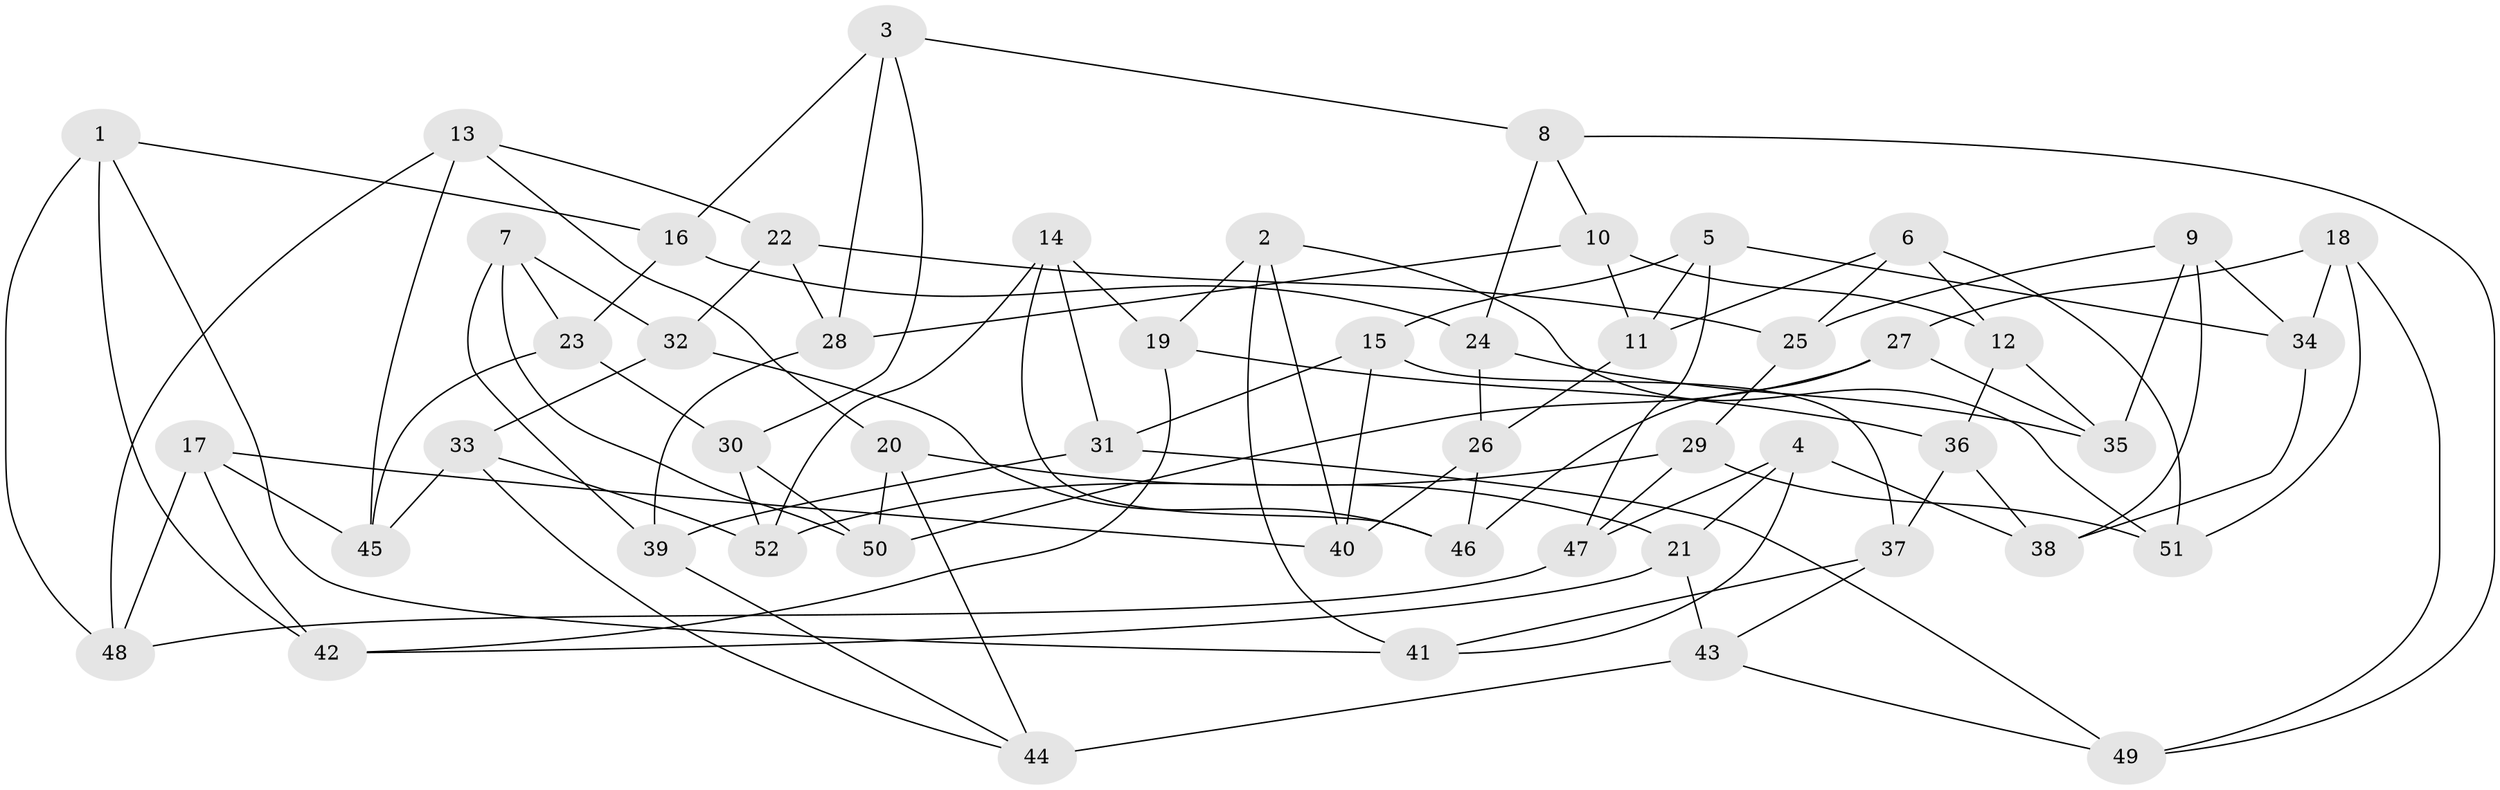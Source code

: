 // coarse degree distribution, {4: 0.5384615384615384, 6: 0.11538461538461539, 3: 0.11538461538461539, 5: 0.11538461538461539, 8: 0.038461538461538464, 7: 0.07692307692307693}
// Generated by graph-tools (version 1.1) at 2025/01/03/04/25 22:01:36]
// undirected, 52 vertices, 104 edges
graph export_dot {
graph [start="1"]
  node [color=gray90,style=filled];
  1;
  2;
  3;
  4;
  5;
  6;
  7;
  8;
  9;
  10;
  11;
  12;
  13;
  14;
  15;
  16;
  17;
  18;
  19;
  20;
  21;
  22;
  23;
  24;
  25;
  26;
  27;
  28;
  29;
  30;
  31;
  32;
  33;
  34;
  35;
  36;
  37;
  38;
  39;
  40;
  41;
  42;
  43;
  44;
  45;
  46;
  47;
  48;
  49;
  50;
  51;
  52;
  1 -- 48;
  1 -- 42;
  1 -- 16;
  1 -- 41;
  2 -- 19;
  2 -- 51;
  2 -- 40;
  2 -- 41;
  3 -- 28;
  3 -- 8;
  3 -- 16;
  3 -- 30;
  4 -- 38;
  4 -- 21;
  4 -- 41;
  4 -- 47;
  5 -- 34;
  5 -- 11;
  5 -- 15;
  5 -- 47;
  6 -- 25;
  6 -- 12;
  6 -- 51;
  6 -- 11;
  7 -- 32;
  7 -- 39;
  7 -- 50;
  7 -- 23;
  8 -- 49;
  8 -- 24;
  8 -- 10;
  9 -- 34;
  9 -- 38;
  9 -- 25;
  9 -- 35;
  10 -- 12;
  10 -- 28;
  10 -- 11;
  11 -- 26;
  12 -- 36;
  12 -- 35;
  13 -- 20;
  13 -- 22;
  13 -- 48;
  13 -- 45;
  14 -- 31;
  14 -- 46;
  14 -- 52;
  14 -- 19;
  15 -- 37;
  15 -- 40;
  15 -- 31;
  16 -- 23;
  16 -- 24;
  17 -- 48;
  17 -- 40;
  17 -- 45;
  17 -- 42;
  18 -- 49;
  18 -- 27;
  18 -- 34;
  18 -- 51;
  19 -- 42;
  19 -- 36;
  20 -- 21;
  20 -- 50;
  20 -- 44;
  21 -- 42;
  21 -- 43;
  22 -- 32;
  22 -- 28;
  22 -- 25;
  23 -- 30;
  23 -- 45;
  24 -- 26;
  24 -- 35;
  25 -- 29;
  26 -- 40;
  26 -- 46;
  27 -- 35;
  27 -- 46;
  27 -- 50;
  28 -- 39;
  29 -- 51;
  29 -- 52;
  29 -- 47;
  30 -- 50;
  30 -- 52;
  31 -- 49;
  31 -- 39;
  32 -- 33;
  32 -- 46;
  33 -- 45;
  33 -- 44;
  33 -- 52;
  34 -- 38;
  36 -- 38;
  36 -- 37;
  37 -- 43;
  37 -- 41;
  39 -- 44;
  43 -- 44;
  43 -- 49;
  47 -- 48;
}
